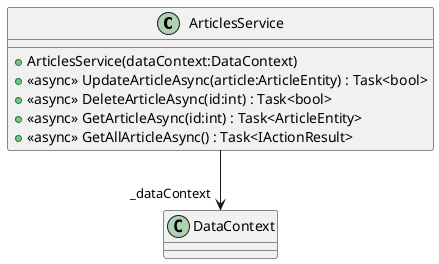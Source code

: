 @startuml
class ArticlesService {
    + ArticlesService(dataContext:DataContext)
    + <<async>> UpdateArticleAsync(article:ArticleEntity) : Task<bool>
    + <<async>> DeleteArticleAsync(id:int) : Task<bool>
    + <<async>> GetArticleAsync(id:int) : Task<ArticleEntity>
    + <<async>> GetAllArticleAsync() : Task<IActionResult>
}
ArticlesService --> "_dataContext" DataContext
@enduml
